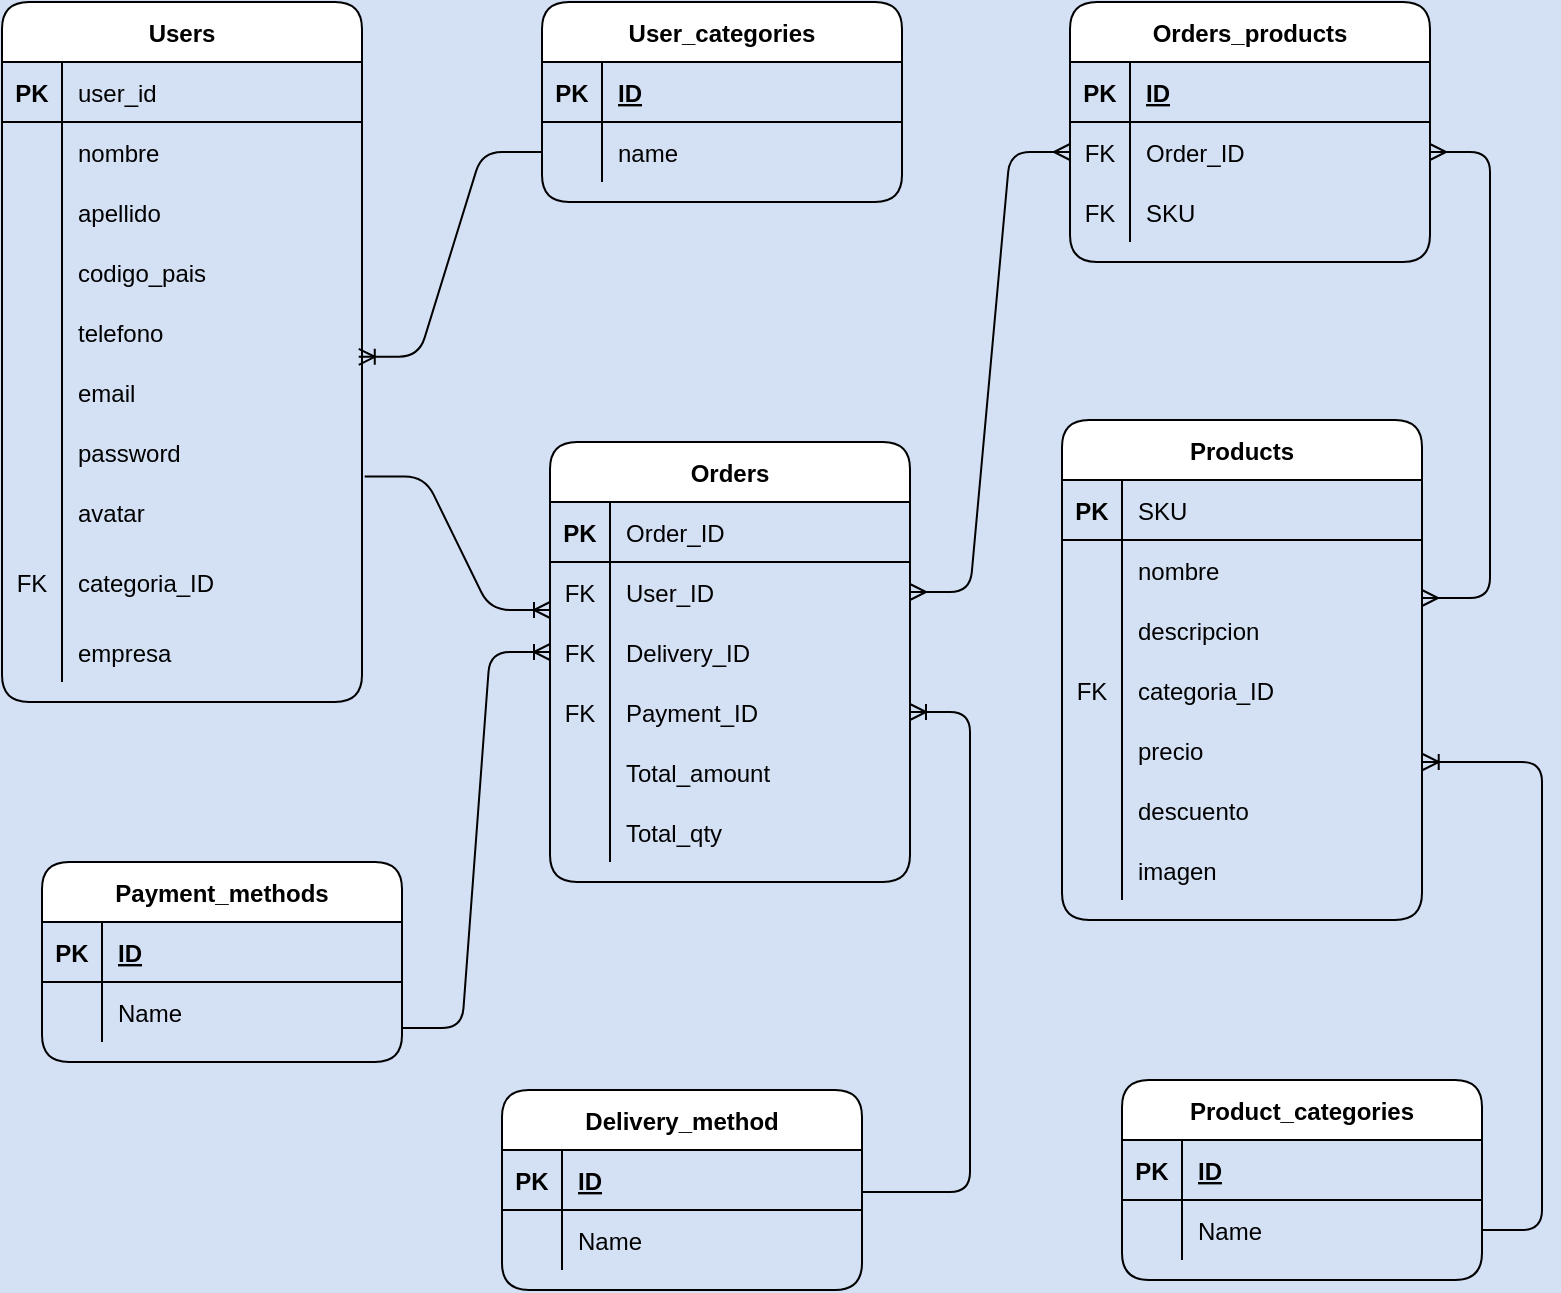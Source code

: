 <mxfile version="16.4.0" type="device"><diagram id="R2lEEEUBdFMjLlhIrx00" name="Page-1"><mxGraphModel dx="1038" dy="1818" grid="0" gridSize="10" guides="1" tooltips="1" connect="1" arrows="1" fold="1" page="1" pageScale="1" pageWidth="827" pageHeight="1169" background="#D4E1F5" math="0" shadow="0" extFonts="Permanent Marker^https://fonts.googleapis.com/css?family=Permanent+Marker"><root><mxCell id="0"/><mxCell id="1" parent="0"/><mxCell id="8IZea22BakEa49XCSGTo-1" value="Users" style="shape=table;startSize=30;container=1;collapsible=1;childLayout=tableLayout;fixedRows=1;rowLines=0;fontStyle=1;align=center;resizeLast=1;rounded=1;" parent="1" vertex="1"><mxGeometry x="50" y="-1120" width="180" height="350" as="geometry"/></mxCell><mxCell id="8IZea22BakEa49XCSGTo-2" value="" style="shape=partialRectangle;collapsible=0;dropTarget=0;pointerEvents=0;fillColor=none;top=0;left=0;bottom=1;right=0;points=[[0,0.5],[1,0.5]];portConstraint=eastwest;rounded=1;" parent="8IZea22BakEa49XCSGTo-1" vertex="1"><mxGeometry y="30" width="180" height="30" as="geometry"/></mxCell><mxCell id="8IZea22BakEa49XCSGTo-3" value="PK" style="shape=partialRectangle;connectable=0;fillColor=none;top=0;left=0;bottom=0;right=0;fontStyle=1;overflow=hidden;rounded=1;" parent="8IZea22BakEa49XCSGTo-2" vertex="1"><mxGeometry width="30" height="30" as="geometry"><mxRectangle width="30" height="30" as="alternateBounds"/></mxGeometry></mxCell><mxCell id="8IZea22BakEa49XCSGTo-4" value="user_id" style="shape=partialRectangle;connectable=0;fillColor=none;top=0;left=0;bottom=0;right=0;align=left;spacingLeft=6;fontStyle=0;overflow=hidden;rounded=1;" parent="8IZea22BakEa49XCSGTo-2" vertex="1"><mxGeometry x="30" width="150" height="30" as="geometry"><mxRectangle width="150" height="30" as="alternateBounds"/></mxGeometry></mxCell><mxCell id="8IZea22BakEa49XCSGTo-5" value="" style="shape=partialRectangle;collapsible=0;dropTarget=0;pointerEvents=0;fillColor=none;top=0;left=0;bottom=0;right=0;points=[[0,0.5],[1,0.5]];portConstraint=eastwest;rounded=1;" parent="8IZea22BakEa49XCSGTo-1" vertex="1"><mxGeometry y="60" width="180" height="30" as="geometry"/></mxCell><mxCell id="8IZea22BakEa49XCSGTo-6" value="" style="shape=partialRectangle;connectable=0;fillColor=none;top=0;left=0;bottom=0;right=0;editable=1;overflow=hidden;rounded=1;" parent="8IZea22BakEa49XCSGTo-5" vertex="1"><mxGeometry width="30" height="30" as="geometry"><mxRectangle width="30" height="30" as="alternateBounds"/></mxGeometry></mxCell><mxCell id="8IZea22BakEa49XCSGTo-7" value="nombre   " style="shape=partialRectangle;connectable=0;fillColor=none;top=0;left=0;bottom=0;right=0;align=left;spacingLeft=6;overflow=hidden;rounded=1;" parent="8IZea22BakEa49XCSGTo-5" vertex="1"><mxGeometry x="30" width="150" height="30" as="geometry"><mxRectangle width="150" height="30" as="alternateBounds"/></mxGeometry></mxCell><mxCell id="8IZea22BakEa49XCSGTo-8" value="" style="shape=partialRectangle;collapsible=0;dropTarget=0;pointerEvents=0;fillColor=none;top=0;left=0;bottom=0;right=0;points=[[0,0.5],[1,0.5]];portConstraint=eastwest;rounded=1;" parent="8IZea22BakEa49XCSGTo-1" vertex="1"><mxGeometry y="90" width="180" height="30" as="geometry"/></mxCell><mxCell id="8IZea22BakEa49XCSGTo-9" value="" style="shape=partialRectangle;connectable=0;fillColor=none;top=0;left=0;bottom=0;right=0;editable=1;overflow=hidden;rounded=1;" parent="8IZea22BakEa49XCSGTo-8" vertex="1"><mxGeometry width="30" height="30" as="geometry"><mxRectangle width="30" height="30" as="alternateBounds"/></mxGeometry></mxCell><mxCell id="8IZea22BakEa49XCSGTo-10" value="apellido" style="shape=partialRectangle;connectable=0;fillColor=none;top=0;left=0;bottom=0;right=0;align=left;spacingLeft=6;overflow=hidden;rounded=1;" parent="8IZea22BakEa49XCSGTo-8" vertex="1"><mxGeometry x="30" width="150" height="30" as="geometry"><mxRectangle width="150" height="30" as="alternateBounds"/></mxGeometry></mxCell><mxCell id="8IZea22BakEa49XCSGTo-11" value="" style="shape=partialRectangle;collapsible=0;dropTarget=0;pointerEvents=0;fillColor=none;top=0;left=0;bottom=0;right=0;points=[[0,0.5],[1,0.5]];portConstraint=eastwest;rounded=1;" parent="8IZea22BakEa49XCSGTo-1" vertex="1"><mxGeometry y="120" width="180" height="30" as="geometry"/></mxCell><mxCell id="8IZea22BakEa49XCSGTo-12" value="" style="shape=partialRectangle;connectable=0;fillColor=none;top=0;left=0;bottom=0;right=0;editable=1;overflow=hidden;rounded=1;" parent="8IZea22BakEa49XCSGTo-11" vertex="1"><mxGeometry width="30" height="30" as="geometry"><mxRectangle width="30" height="30" as="alternateBounds"/></mxGeometry></mxCell><mxCell id="8IZea22BakEa49XCSGTo-13" value="codigo_pais" style="shape=partialRectangle;connectable=0;fillColor=none;top=0;left=0;bottom=0;right=0;align=left;spacingLeft=6;overflow=hidden;rounded=1;" parent="8IZea22BakEa49XCSGTo-11" vertex="1"><mxGeometry x="30" width="150" height="30" as="geometry"><mxRectangle width="150" height="30" as="alternateBounds"/></mxGeometry></mxCell><mxCell id="8IZea22BakEa49XCSGTo-21" value="" style="shape=partialRectangle;collapsible=0;dropTarget=0;pointerEvents=0;fillColor=none;top=0;left=0;bottom=0;right=0;points=[[0,0.5],[1,0.5]];portConstraint=eastwest;rounded=1;" parent="8IZea22BakEa49XCSGTo-1" vertex="1"><mxGeometry y="150" width="180" height="30" as="geometry"/></mxCell><mxCell id="8IZea22BakEa49XCSGTo-22" value="" style="shape=partialRectangle;connectable=0;fillColor=none;top=0;left=0;bottom=0;right=0;editable=1;overflow=hidden;rounded=1;" parent="8IZea22BakEa49XCSGTo-21" vertex="1"><mxGeometry width="30" height="30" as="geometry"><mxRectangle width="30" height="30" as="alternateBounds"/></mxGeometry></mxCell><mxCell id="8IZea22BakEa49XCSGTo-23" value="telefono" style="shape=partialRectangle;connectable=0;fillColor=none;top=0;left=0;bottom=0;right=0;align=left;spacingLeft=6;overflow=hidden;rounded=1;" parent="8IZea22BakEa49XCSGTo-21" vertex="1"><mxGeometry x="30" width="150" height="30" as="geometry"><mxRectangle width="150" height="30" as="alternateBounds"/></mxGeometry></mxCell><mxCell id="8IZea22BakEa49XCSGTo-24" value="" style="shape=partialRectangle;collapsible=0;dropTarget=0;pointerEvents=0;fillColor=none;top=0;left=0;bottom=0;right=0;points=[[0,0.5],[1,0.5]];portConstraint=eastwest;rounded=1;" parent="8IZea22BakEa49XCSGTo-1" vertex="1"><mxGeometry y="180" width="180" height="30" as="geometry"/></mxCell><mxCell id="8IZea22BakEa49XCSGTo-25" value="" style="shape=partialRectangle;connectable=0;fillColor=none;top=0;left=0;bottom=0;right=0;editable=1;overflow=hidden;rounded=1;" parent="8IZea22BakEa49XCSGTo-24" vertex="1"><mxGeometry width="30" height="30" as="geometry"><mxRectangle width="30" height="30" as="alternateBounds"/></mxGeometry></mxCell><mxCell id="8IZea22BakEa49XCSGTo-26" value="email" style="shape=partialRectangle;connectable=0;fillColor=none;top=0;left=0;bottom=0;right=0;align=left;spacingLeft=6;overflow=hidden;rounded=1;" parent="8IZea22BakEa49XCSGTo-24" vertex="1"><mxGeometry x="30" width="150" height="30" as="geometry"><mxRectangle width="150" height="30" as="alternateBounds"/></mxGeometry></mxCell><mxCell id="8IZea22BakEa49XCSGTo-27" value="" style="shape=partialRectangle;collapsible=0;dropTarget=0;pointerEvents=0;fillColor=none;top=0;left=0;bottom=0;right=0;points=[[0,0.5],[1,0.5]];portConstraint=eastwest;rounded=1;" parent="8IZea22BakEa49XCSGTo-1" vertex="1"><mxGeometry y="210" width="180" height="30" as="geometry"/></mxCell><mxCell id="8IZea22BakEa49XCSGTo-28" value="" style="shape=partialRectangle;connectable=0;fillColor=none;top=0;left=0;bottom=0;right=0;editable=1;overflow=hidden;rounded=1;" parent="8IZea22BakEa49XCSGTo-27" vertex="1"><mxGeometry width="30" height="30" as="geometry"><mxRectangle width="30" height="30" as="alternateBounds"/></mxGeometry></mxCell><mxCell id="8IZea22BakEa49XCSGTo-29" value="password " style="shape=partialRectangle;connectable=0;fillColor=none;top=0;left=0;bottom=0;right=0;align=left;spacingLeft=6;overflow=hidden;rounded=1;" parent="8IZea22BakEa49XCSGTo-27" vertex="1"><mxGeometry x="30" width="150" height="30" as="geometry"><mxRectangle width="150" height="30" as="alternateBounds"/></mxGeometry></mxCell><mxCell id="8IZea22BakEa49XCSGTo-30" value="" style="shape=partialRectangle;collapsible=0;dropTarget=0;pointerEvents=0;fillColor=none;top=0;left=0;bottom=0;right=0;points=[[0,0.5],[1,0.5]];portConstraint=eastwest;rounded=1;" parent="8IZea22BakEa49XCSGTo-1" vertex="1"><mxGeometry y="240" width="180" height="30" as="geometry"/></mxCell><mxCell id="8IZea22BakEa49XCSGTo-31" value="" style="shape=partialRectangle;connectable=0;fillColor=none;top=0;left=0;bottom=0;right=0;editable=1;overflow=hidden;rounded=1;" parent="8IZea22BakEa49XCSGTo-30" vertex="1"><mxGeometry width="30" height="30" as="geometry"><mxRectangle width="30" height="30" as="alternateBounds"/></mxGeometry></mxCell><mxCell id="8IZea22BakEa49XCSGTo-32" value="avatar" style="shape=partialRectangle;connectable=0;fillColor=none;top=0;left=0;bottom=0;right=0;align=left;spacingLeft=6;overflow=hidden;rounded=1;" parent="8IZea22BakEa49XCSGTo-30" vertex="1"><mxGeometry x="30" width="150" height="30" as="geometry"><mxRectangle width="150" height="30" as="alternateBounds"/></mxGeometry></mxCell><mxCell id="8IZea22BakEa49XCSGTo-33" value="" style="shape=partialRectangle;collapsible=0;dropTarget=0;pointerEvents=0;fillColor=none;top=0;left=0;bottom=0;right=0;points=[[0,0.5],[1,0.5]];portConstraint=eastwest;rounded=1;" parent="8IZea22BakEa49XCSGTo-1" vertex="1"><mxGeometry y="270" width="180" height="40" as="geometry"/></mxCell><mxCell id="8IZea22BakEa49XCSGTo-34" value="FK" style="shape=partialRectangle;connectable=0;fillColor=none;top=0;left=0;bottom=0;right=0;editable=1;overflow=hidden;fontStyle=0;rounded=1;" parent="8IZea22BakEa49XCSGTo-33" vertex="1"><mxGeometry width="30" height="40" as="geometry"><mxRectangle width="30" height="40" as="alternateBounds"/></mxGeometry></mxCell><mxCell id="8IZea22BakEa49XCSGTo-35" value="categoria_ID" style="shape=partialRectangle;connectable=0;fillColor=none;top=0;left=0;bottom=0;right=0;align=left;spacingLeft=6;overflow=hidden;rounded=1;" parent="8IZea22BakEa49XCSGTo-33" vertex="1"><mxGeometry x="30" width="150" height="40" as="geometry"><mxRectangle width="150" height="40" as="alternateBounds"/></mxGeometry></mxCell><mxCell id="8IZea22BakEa49XCSGTo-48" value="" style="shape=partialRectangle;collapsible=0;dropTarget=0;pointerEvents=0;fillColor=none;top=0;left=0;bottom=0;right=0;points=[[0,0.5],[1,0.5]];portConstraint=eastwest;rounded=1;" parent="8IZea22BakEa49XCSGTo-1" vertex="1"><mxGeometry y="310" width="180" height="30" as="geometry"/></mxCell><mxCell id="8IZea22BakEa49XCSGTo-49" value="" style="shape=partialRectangle;connectable=0;fillColor=none;top=0;left=0;bottom=0;right=0;editable=1;overflow=hidden;rounded=1;" parent="8IZea22BakEa49XCSGTo-48" vertex="1"><mxGeometry width="30" height="30" as="geometry"><mxRectangle width="30" height="30" as="alternateBounds"/></mxGeometry></mxCell><mxCell id="8IZea22BakEa49XCSGTo-50" value="empresa" style="shape=partialRectangle;connectable=0;fillColor=none;top=0;left=0;bottom=0;right=0;align=left;spacingLeft=6;overflow=hidden;rounded=1;" parent="8IZea22BakEa49XCSGTo-48" vertex="1"><mxGeometry x="30" width="150" height="30" as="geometry"><mxRectangle width="150" height="30" as="alternateBounds"/></mxGeometry></mxCell><mxCell id="8IZea22BakEa49XCSGTo-51" value="User_categories" style="shape=table;startSize=30;container=1;collapsible=1;childLayout=tableLayout;fixedRows=1;rowLines=0;fontStyle=1;align=center;resizeLast=1;rounded=1;" parent="1" vertex="1"><mxGeometry x="320" y="-1120" width="180" height="100" as="geometry"/></mxCell><mxCell id="8IZea22BakEa49XCSGTo-52" value="" style="shape=partialRectangle;collapsible=0;dropTarget=0;pointerEvents=0;fillColor=none;top=0;left=0;bottom=1;right=0;points=[[0,0.5],[1,0.5]];portConstraint=eastwest;rounded=1;" parent="8IZea22BakEa49XCSGTo-51" vertex="1"><mxGeometry y="30" width="180" height="30" as="geometry"/></mxCell><mxCell id="8IZea22BakEa49XCSGTo-53" value="PK" style="shape=partialRectangle;connectable=0;fillColor=none;top=0;left=0;bottom=0;right=0;fontStyle=1;overflow=hidden;rounded=1;" parent="8IZea22BakEa49XCSGTo-52" vertex="1"><mxGeometry width="30" height="30" as="geometry"><mxRectangle width="30" height="30" as="alternateBounds"/></mxGeometry></mxCell><mxCell id="8IZea22BakEa49XCSGTo-54" value="ID" style="shape=partialRectangle;connectable=0;fillColor=none;top=0;left=0;bottom=0;right=0;align=left;spacingLeft=6;fontStyle=5;overflow=hidden;rounded=1;" parent="8IZea22BakEa49XCSGTo-52" vertex="1"><mxGeometry x="30" width="150" height="30" as="geometry"><mxRectangle width="150" height="30" as="alternateBounds"/></mxGeometry></mxCell><mxCell id="8IZea22BakEa49XCSGTo-55" value="" style="shape=partialRectangle;collapsible=0;dropTarget=0;pointerEvents=0;fillColor=none;top=0;left=0;bottom=0;right=0;points=[[0,0.5],[1,0.5]];portConstraint=eastwest;rounded=1;" parent="8IZea22BakEa49XCSGTo-51" vertex="1"><mxGeometry y="60" width="180" height="30" as="geometry"/></mxCell><mxCell id="8IZea22BakEa49XCSGTo-56" value="" style="shape=partialRectangle;connectable=0;fillColor=none;top=0;left=0;bottom=0;right=0;editable=1;overflow=hidden;rounded=1;" parent="8IZea22BakEa49XCSGTo-55" vertex="1"><mxGeometry width="30" height="30" as="geometry"><mxRectangle width="30" height="30" as="alternateBounds"/></mxGeometry></mxCell><mxCell id="8IZea22BakEa49XCSGTo-57" value="name" style="shape=partialRectangle;connectable=0;fillColor=none;top=0;left=0;bottom=0;right=0;align=left;spacingLeft=6;overflow=hidden;rounded=1;" parent="8IZea22BakEa49XCSGTo-55" vertex="1"><mxGeometry x="30" width="150" height="30" as="geometry"><mxRectangle width="150" height="30" as="alternateBounds"/></mxGeometry></mxCell><mxCell id="8IZea22BakEa49XCSGTo-64" value="" style="edgeStyle=entityRelationEdgeStyle;fontSize=12;html=1;endArrow=ERoneToMany;exitX=0;exitY=0.5;exitDx=0;exitDy=0;entryX=0.991;entryY=-0.087;entryDx=0;entryDy=0;entryPerimeter=0;rounded=1;" parent="1" source="8IZea22BakEa49XCSGTo-55" target="8IZea22BakEa49XCSGTo-24" edge="1"><mxGeometry width="100" height="100" relative="1" as="geometry"><mxPoint x="313.16" y="-1017.79" as="sourcePoint"/><mxPoint x="470" y="-920" as="targetPoint"/></mxGeometry></mxCell><mxCell id="8IZea22BakEa49XCSGTo-65" value="Products" style="shape=table;startSize=30;container=1;collapsible=1;childLayout=tableLayout;fixedRows=1;rowLines=0;fontStyle=1;align=center;resizeLast=1;rounded=1;" parent="1" vertex="1"><mxGeometry x="580" y="-911" width="180" height="250" as="geometry"/></mxCell><mxCell id="8IZea22BakEa49XCSGTo-66" value="" style="shape=partialRectangle;collapsible=0;dropTarget=0;pointerEvents=0;fillColor=none;top=0;left=0;bottom=1;right=0;points=[[0,0.5],[1,0.5]];portConstraint=eastwest;rounded=1;" parent="8IZea22BakEa49XCSGTo-65" vertex="1"><mxGeometry y="30" width="180" height="30" as="geometry"/></mxCell><mxCell id="8IZea22BakEa49XCSGTo-67" value="PK" style="shape=partialRectangle;connectable=0;fillColor=none;top=0;left=0;bottom=0;right=0;fontStyle=1;overflow=hidden;rounded=1;" parent="8IZea22BakEa49XCSGTo-66" vertex="1"><mxGeometry width="30" height="30" as="geometry"><mxRectangle width="30" height="30" as="alternateBounds"/></mxGeometry></mxCell><mxCell id="8IZea22BakEa49XCSGTo-68" value="SKU" style="shape=partialRectangle;connectable=0;fillColor=none;top=0;left=0;bottom=0;right=0;align=left;spacingLeft=6;fontStyle=0;overflow=hidden;rounded=1;" parent="8IZea22BakEa49XCSGTo-66" vertex="1"><mxGeometry x="30" width="150" height="30" as="geometry"><mxRectangle width="150" height="30" as="alternateBounds"/></mxGeometry></mxCell><mxCell id="8IZea22BakEa49XCSGTo-69" value="" style="shape=partialRectangle;collapsible=0;dropTarget=0;pointerEvents=0;fillColor=none;top=0;left=0;bottom=0;right=0;points=[[0,0.5],[1,0.5]];portConstraint=eastwest;rounded=1;" parent="8IZea22BakEa49XCSGTo-65" vertex="1"><mxGeometry y="60" width="180" height="30" as="geometry"/></mxCell><mxCell id="8IZea22BakEa49XCSGTo-70" value="" style="shape=partialRectangle;connectable=0;fillColor=none;top=0;left=0;bottom=0;right=0;editable=1;overflow=hidden;rounded=1;" parent="8IZea22BakEa49XCSGTo-69" vertex="1"><mxGeometry width="30" height="30" as="geometry"><mxRectangle width="30" height="30" as="alternateBounds"/></mxGeometry></mxCell><mxCell id="8IZea22BakEa49XCSGTo-71" value="nombre" style="shape=partialRectangle;connectable=0;fillColor=none;top=0;left=0;bottom=0;right=0;align=left;spacingLeft=6;overflow=hidden;rounded=1;" parent="8IZea22BakEa49XCSGTo-69" vertex="1"><mxGeometry x="30" width="150" height="30" as="geometry"><mxRectangle width="150" height="30" as="alternateBounds"/></mxGeometry></mxCell><mxCell id="8IZea22BakEa49XCSGTo-72" value="" style="shape=partialRectangle;collapsible=0;dropTarget=0;pointerEvents=0;fillColor=none;top=0;left=0;bottom=0;right=0;points=[[0,0.5],[1,0.5]];portConstraint=eastwest;rounded=1;" parent="8IZea22BakEa49XCSGTo-65" vertex="1"><mxGeometry y="90" width="180" height="30" as="geometry"/></mxCell><mxCell id="8IZea22BakEa49XCSGTo-73" value="" style="shape=partialRectangle;connectable=0;fillColor=none;top=0;left=0;bottom=0;right=0;editable=1;overflow=hidden;rounded=1;" parent="8IZea22BakEa49XCSGTo-72" vertex="1"><mxGeometry width="30" height="30" as="geometry"><mxRectangle width="30" height="30" as="alternateBounds"/></mxGeometry></mxCell><mxCell id="8IZea22BakEa49XCSGTo-74" value="descripcion" style="shape=partialRectangle;connectable=0;fillColor=none;top=0;left=0;bottom=0;right=0;align=left;spacingLeft=6;overflow=hidden;rounded=1;" parent="8IZea22BakEa49XCSGTo-72" vertex="1"><mxGeometry x="30" width="150" height="30" as="geometry"><mxRectangle width="150" height="30" as="alternateBounds"/></mxGeometry></mxCell><mxCell id="8IZea22BakEa49XCSGTo-75" value="" style="shape=partialRectangle;collapsible=0;dropTarget=0;pointerEvents=0;fillColor=none;top=0;left=0;bottom=0;right=0;points=[[0,0.5],[1,0.5]];portConstraint=eastwest;rounded=1;" parent="8IZea22BakEa49XCSGTo-65" vertex="1"><mxGeometry y="120" width="180" height="30" as="geometry"/></mxCell><mxCell id="8IZea22BakEa49XCSGTo-76" value="FK" style="shape=partialRectangle;connectable=0;fillColor=none;top=0;left=0;bottom=0;right=0;editable=1;overflow=hidden;rounded=1;" parent="8IZea22BakEa49XCSGTo-75" vertex="1"><mxGeometry width="30" height="30" as="geometry"><mxRectangle width="30" height="30" as="alternateBounds"/></mxGeometry></mxCell><mxCell id="8IZea22BakEa49XCSGTo-77" value="categoria_ID" style="shape=partialRectangle;connectable=0;fillColor=none;top=0;left=0;bottom=0;right=0;align=left;spacingLeft=6;overflow=hidden;rounded=1;" parent="8IZea22BakEa49XCSGTo-75" vertex="1"><mxGeometry x="30" width="150" height="30" as="geometry"><mxRectangle width="150" height="30" as="alternateBounds"/></mxGeometry></mxCell><mxCell id="8IZea22BakEa49XCSGTo-78" value="" style="shape=partialRectangle;collapsible=0;dropTarget=0;pointerEvents=0;fillColor=none;top=0;left=0;bottom=0;right=0;points=[[0,0.5],[1,0.5]];portConstraint=eastwest;rounded=1;" parent="8IZea22BakEa49XCSGTo-65" vertex="1"><mxGeometry y="150" width="180" height="30" as="geometry"/></mxCell><mxCell id="8IZea22BakEa49XCSGTo-79" value="" style="shape=partialRectangle;connectable=0;fillColor=none;top=0;left=0;bottom=0;right=0;editable=1;overflow=hidden;rounded=1;" parent="8IZea22BakEa49XCSGTo-78" vertex="1"><mxGeometry width="30" height="30" as="geometry"><mxRectangle width="30" height="30" as="alternateBounds"/></mxGeometry></mxCell><mxCell id="8IZea22BakEa49XCSGTo-80" value="precio" style="shape=partialRectangle;connectable=0;fillColor=none;top=0;left=0;bottom=0;right=0;align=left;spacingLeft=6;overflow=hidden;rounded=1;" parent="8IZea22BakEa49XCSGTo-78" vertex="1"><mxGeometry x="30" width="150" height="30" as="geometry"><mxRectangle width="150" height="30" as="alternateBounds"/></mxGeometry></mxCell><mxCell id="8IZea22BakEa49XCSGTo-81" value="" style="shape=partialRectangle;collapsible=0;dropTarget=0;pointerEvents=0;fillColor=none;top=0;left=0;bottom=0;right=0;points=[[0,0.5],[1,0.5]];portConstraint=eastwest;rounded=1;" parent="8IZea22BakEa49XCSGTo-65" vertex="1"><mxGeometry y="180" width="180" height="30" as="geometry"/></mxCell><mxCell id="8IZea22BakEa49XCSGTo-82" value="" style="shape=partialRectangle;connectable=0;fillColor=none;top=0;left=0;bottom=0;right=0;editable=1;overflow=hidden;rounded=1;" parent="8IZea22BakEa49XCSGTo-81" vertex="1"><mxGeometry width="30" height="30" as="geometry"><mxRectangle width="30" height="30" as="alternateBounds"/></mxGeometry></mxCell><mxCell id="8IZea22BakEa49XCSGTo-83" value="descuento" style="shape=partialRectangle;connectable=0;fillColor=none;top=0;left=0;bottom=0;right=0;align=left;spacingLeft=6;overflow=hidden;rounded=1;" parent="8IZea22BakEa49XCSGTo-81" vertex="1"><mxGeometry x="30" width="150" height="30" as="geometry"><mxRectangle width="150" height="30" as="alternateBounds"/></mxGeometry></mxCell><mxCell id="8IZea22BakEa49XCSGTo-84" value="" style="shape=partialRectangle;collapsible=0;dropTarget=0;pointerEvents=0;fillColor=none;top=0;left=0;bottom=0;right=0;points=[[0,0.5],[1,0.5]];portConstraint=eastwest;rounded=1;" parent="8IZea22BakEa49XCSGTo-65" vertex="1"><mxGeometry y="210" width="180" height="30" as="geometry"/></mxCell><mxCell id="8IZea22BakEa49XCSGTo-85" value="" style="shape=partialRectangle;connectable=0;fillColor=none;top=0;left=0;bottom=0;right=0;editable=1;overflow=hidden;rounded=1;" parent="8IZea22BakEa49XCSGTo-84" vertex="1"><mxGeometry width="30" height="30" as="geometry"><mxRectangle width="30" height="30" as="alternateBounds"/></mxGeometry></mxCell><mxCell id="8IZea22BakEa49XCSGTo-86" value="imagen" style="shape=partialRectangle;connectable=0;fillColor=none;top=0;left=0;bottom=0;right=0;align=left;spacingLeft=6;overflow=hidden;rounded=1;" parent="8IZea22BakEa49XCSGTo-84" vertex="1"><mxGeometry x="30" width="150" height="30" as="geometry"><mxRectangle width="150" height="30" as="alternateBounds"/></mxGeometry></mxCell><mxCell id="8IZea22BakEa49XCSGTo-119" value="Orders" style="shape=table;startSize=30;container=1;collapsible=1;childLayout=tableLayout;fixedRows=1;rowLines=0;fontStyle=1;align=center;resizeLast=1;rounded=1;" parent="1" vertex="1"><mxGeometry x="324" y="-900" width="180" height="220" as="geometry"/></mxCell><mxCell id="8IZea22BakEa49XCSGTo-120" value="" style="shape=partialRectangle;collapsible=0;dropTarget=0;pointerEvents=0;fillColor=none;top=0;left=0;bottom=1;right=0;points=[[0,0.5],[1,0.5]];portConstraint=eastwest;rounded=1;" parent="8IZea22BakEa49XCSGTo-119" vertex="1"><mxGeometry y="30" width="180" height="30" as="geometry"/></mxCell><mxCell id="8IZea22BakEa49XCSGTo-121" value="PK" style="shape=partialRectangle;connectable=0;fillColor=none;top=0;left=0;bottom=0;right=0;fontStyle=1;overflow=hidden;rounded=1;" parent="8IZea22BakEa49XCSGTo-120" vertex="1"><mxGeometry width="30" height="30" as="geometry"><mxRectangle width="30" height="30" as="alternateBounds"/></mxGeometry></mxCell><mxCell id="8IZea22BakEa49XCSGTo-122" value="Order_ID" style="shape=partialRectangle;connectable=0;fillColor=none;top=0;left=0;bottom=0;right=0;align=left;spacingLeft=6;fontStyle=0;overflow=hidden;rounded=1;" parent="8IZea22BakEa49XCSGTo-120" vertex="1"><mxGeometry x="30" width="150" height="30" as="geometry"><mxRectangle width="150" height="30" as="alternateBounds"/></mxGeometry></mxCell><mxCell id="8IZea22BakEa49XCSGTo-123" value="" style="shape=partialRectangle;collapsible=0;dropTarget=0;pointerEvents=0;fillColor=none;top=0;left=0;bottom=0;right=0;points=[[0,0.5],[1,0.5]];portConstraint=eastwest;rounded=1;" parent="8IZea22BakEa49XCSGTo-119" vertex="1"><mxGeometry y="60" width="180" height="30" as="geometry"/></mxCell><mxCell id="8IZea22BakEa49XCSGTo-124" value="FK" style="shape=partialRectangle;connectable=0;fillColor=none;top=0;left=0;bottom=0;right=0;editable=1;overflow=hidden;rounded=1;" parent="8IZea22BakEa49XCSGTo-123" vertex="1"><mxGeometry width="30" height="30" as="geometry"><mxRectangle width="30" height="30" as="alternateBounds"/></mxGeometry></mxCell><mxCell id="8IZea22BakEa49XCSGTo-125" value="User_ID" style="shape=partialRectangle;connectable=0;fillColor=none;top=0;left=0;bottom=0;right=0;align=left;spacingLeft=6;overflow=hidden;rounded=1;" parent="8IZea22BakEa49XCSGTo-123" vertex="1"><mxGeometry x="30" width="150" height="30" as="geometry"><mxRectangle width="150" height="30" as="alternateBounds"/></mxGeometry></mxCell><mxCell id="8IZea22BakEa49XCSGTo-129" value="" style="shape=partialRectangle;collapsible=0;dropTarget=0;pointerEvents=0;fillColor=none;top=0;left=0;bottom=0;right=0;points=[[0,0.5],[1,0.5]];portConstraint=eastwest;rounded=1;" parent="8IZea22BakEa49XCSGTo-119" vertex="1"><mxGeometry y="90" width="180" height="30" as="geometry"/></mxCell><mxCell id="8IZea22BakEa49XCSGTo-130" value="FK" style="shape=partialRectangle;connectable=0;fillColor=none;top=0;left=0;bottom=0;right=0;editable=1;overflow=hidden;rounded=1;" parent="8IZea22BakEa49XCSGTo-129" vertex="1"><mxGeometry width="30" height="30" as="geometry"><mxRectangle width="30" height="30" as="alternateBounds"/></mxGeometry></mxCell><mxCell id="8IZea22BakEa49XCSGTo-131" value="Delivery_ID" style="shape=partialRectangle;connectable=0;fillColor=none;top=0;left=0;bottom=0;right=0;align=left;spacingLeft=6;overflow=hidden;rounded=1;" parent="8IZea22BakEa49XCSGTo-129" vertex="1"><mxGeometry x="30" width="150" height="30" as="geometry"><mxRectangle width="150" height="30" as="alternateBounds"/></mxGeometry></mxCell><mxCell id="8IZea22BakEa49XCSGTo-132" value="" style="shape=partialRectangle;collapsible=0;dropTarget=0;pointerEvents=0;fillColor=none;top=0;left=0;bottom=0;right=0;points=[[0,0.5],[1,0.5]];portConstraint=eastwest;rounded=1;" parent="8IZea22BakEa49XCSGTo-119" vertex="1"><mxGeometry y="120" width="180" height="30" as="geometry"/></mxCell><mxCell id="8IZea22BakEa49XCSGTo-133" value="FK" style="shape=partialRectangle;connectable=0;fillColor=none;top=0;left=0;bottom=0;right=0;editable=1;overflow=hidden;rounded=1;" parent="8IZea22BakEa49XCSGTo-132" vertex="1"><mxGeometry width="30" height="30" as="geometry"><mxRectangle width="30" height="30" as="alternateBounds"/></mxGeometry></mxCell><mxCell id="8IZea22BakEa49XCSGTo-134" value="Payment_ID" style="shape=partialRectangle;connectable=0;fillColor=none;top=0;left=0;bottom=0;right=0;align=left;spacingLeft=6;overflow=hidden;rounded=1;" parent="8IZea22BakEa49XCSGTo-132" vertex="1"><mxGeometry x="30" width="150" height="30" as="geometry"><mxRectangle width="150" height="30" as="alternateBounds"/></mxGeometry></mxCell><mxCell id="8IZea22BakEa49XCSGTo-161" value="" style="shape=partialRectangle;collapsible=0;dropTarget=0;pointerEvents=0;fillColor=none;top=0;left=0;bottom=0;right=0;points=[[0,0.5],[1,0.5]];portConstraint=eastwest;rounded=1;" parent="8IZea22BakEa49XCSGTo-119" vertex="1"><mxGeometry y="150" width="180" height="30" as="geometry"/></mxCell><mxCell id="8IZea22BakEa49XCSGTo-162" value="" style="shape=partialRectangle;connectable=0;fillColor=none;top=0;left=0;bottom=0;right=0;editable=1;overflow=hidden;rounded=1;" parent="8IZea22BakEa49XCSGTo-161" vertex="1"><mxGeometry width="30" height="30" as="geometry"><mxRectangle width="30" height="30" as="alternateBounds"/></mxGeometry></mxCell><mxCell id="8IZea22BakEa49XCSGTo-163" value="Total_amount" style="shape=partialRectangle;connectable=0;fillColor=none;top=0;left=0;bottom=0;right=0;align=left;spacingLeft=6;overflow=hidden;rounded=1;" parent="8IZea22BakEa49XCSGTo-161" vertex="1"><mxGeometry x="30" width="150" height="30" as="geometry"><mxRectangle width="150" height="30" as="alternateBounds"/></mxGeometry></mxCell><mxCell id="8IZea22BakEa49XCSGTo-164" value="" style="shape=partialRectangle;collapsible=0;dropTarget=0;pointerEvents=0;fillColor=none;top=0;left=0;bottom=0;right=0;points=[[0,0.5],[1,0.5]];portConstraint=eastwest;rounded=1;" parent="8IZea22BakEa49XCSGTo-119" vertex="1"><mxGeometry y="180" width="180" height="30" as="geometry"/></mxCell><mxCell id="8IZea22BakEa49XCSGTo-165" value="" style="shape=partialRectangle;connectable=0;fillColor=none;top=0;left=0;bottom=0;right=0;editable=1;overflow=hidden;rounded=1;" parent="8IZea22BakEa49XCSGTo-164" vertex="1"><mxGeometry width="30" height="30" as="geometry"><mxRectangle width="30" height="30" as="alternateBounds"/></mxGeometry></mxCell><mxCell id="8IZea22BakEa49XCSGTo-166" value="Total_qty" style="shape=partialRectangle;connectable=0;fillColor=none;top=0;left=0;bottom=0;right=0;align=left;spacingLeft=6;overflow=hidden;rounded=1;" parent="8IZea22BakEa49XCSGTo-164" vertex="1"><mxGeometry x="30" width="150" height="30" as="geometry"><mxRectangle width="150" height="30" as="alternateBounds"/></mxGeometry></mxCell><mxCell id="8IZea22BakEa49XCSGTo-143" value="" style="edgeStyle=entityRelationEdgeStyle;fontSize=12;html=1;endArrow=ERmany;startArrow=ERmany;exitX=1;exitY=0.5;exitDx=0;exitDy=0;rounded=1;entryX=0;entryY=0.5;entryDx=0;entryDy=0;" parent="1" source="8IZea22BakEa49XCSGTo-123" target="dZB_SV83KsF9WZue9be--5" edge="1"><mxGeometry width="100" height="100" relative="1" as="geometry"><mxPoint x="520" y="-795" as="sourcePoint"/><mxPoint x="580" y="-931" as="targetPoint"/></mxGeometry></mxCell><mxCell id="8IZea22BakEa49XCSGTo-144" value="Delivery_method" style="shape=table;startSize=30;container=1;collapsible=1;childLayout=tableLayout;fixedRows=1;rowLines=0;fontStyle=1;align=center;resizeLast=1;rounded=1;" parent="1" vertex="1"><mxGeometry x="300" y="-576" width="180" height="100" as="geometry"/></mxCell><mxCell id="8IZea22BakEa49XCSGTo-145" value="" style="shape=partialRectangle;collapsible=0;dropTarget=0;pointerEvents=0;fillColor=none;top=0;left=0;bottom=1;right=0;points=[[0,0.5],[1,0.5]];portConstraint=eastwest;rounded=1;" parent="8IZea22BakEa49XCSGTo-144" vertex="1"><mxGeometry y="30" width="180" height="30" as="geometry"/></mxCell><mxCell id="8IZea22BakEa49XCSGTo-146" value="PK" style="shape=partialRectangle;connectable=0;fillColor=none;top=0;left=0;bottom=0;right=0;fontStyle=1;overflow=hidden;rounded=1;" parent="8IZea22BakEa49XCSGTo-145" vertex="1"><mxGeometry width="30" height="30" as="geometry"><mxRectangle width="30" height="30" as="alternateBounds"/></mxGeometry></mxCell><mxCell id="8IZea22BakEa49XCSGTo-147" value="ID" style="shape=partialRectangle;connectable=0;fillColor=none;top=0;left=0;bottom=0;right=0;align=left;spacingLeft=6;fontStyle=5;overflow=hidden;rounded=1;" parent="8IZea22BakEa49XCSGTo-145" vertex="1"><mxGeometry x="30" width="150" height="30" as="geometry"><mxRectangle width="150" height="30" as="alternateBounds"/></mxGeometry></mxCell><mxCell id="8IZea22BakEa49XCSGTo-148" value="" style="shape=partialRectangle;collapsible=0;dropTarget=0;pointerEvents=0;fillColor=none;top=0;left=0;bottom=0;right=0;points=[[0,0.5],[1,0.5]];portConstraint=eastwest;rounded=1;" parent="8IZea22BakEa49XCSGTo-144" vertex="1"><mxGeometry y="60" width="180" height="30" as="geometry"/></mxCell><mxCell id="8IZea22BakEa49XCSGTo-149" value="" style="shape=partialRectangle;connectable=0;fillColor=none;top=0;left=0;bottom=0;right=0;editable=1;overflow=hidden;rounded=1;" parent="8IZea22BakEa49XCSGTo-148" vertex="1"><mxGeometry width="30" height="30" as="geometry"><mxRectangle width="30" height="30" as="alternateBounds"/></mxGeometry></mxCell><mxCell id="8IZea22BakEa49XCSGTo-150" value="Name" style="shape=partialRectangle;connectable=0;fillColor=none;top=0;left=0;bottom=0;right=0;align=left;spacingLeft=6;overflow=hidden;rounded=1;" parent="8IZea22BakEa49XCSGTo-148" vertex="1"><mxGeometry x="30" width="150" height="30" as="geometry"><mxRectangle width="150" height="30" as="alternateBounds"/></mxGeometry></mxCell><mxCell id="8IZea22BakEa49XCSGTo-151" value="Payment_methods" style="shape=table;startSize=30;container=1;collapsible=1;childLayout=tableLayout;fixedRows=1;rowLines=0;fontStyle=1;align=center;resizeLast=1;rounded=1;" parent="1" vertex="1"><mxGeometry x="70" y="-690" width="180" height="100" as="geometry"/></mxCell><mxCell id="8IZea22BakEa49XCSGTo-152" value="" style="shape=partialRectangle;collapsible=0;dropTarget=0;pointerEvents=0;fillColor=none;top=0;left=0;bottom=1;right=0;points=[[0,0.5],[1,0.5]];portConstraint=eastwest;rounded=1;" parent="8IZea22BakEa49XCSGTo-151" vertex="1"><mxGeometry y="30" width="180" height="30" as="geometry"/></mxCell><mxCell id="8IZea22BakEa49XCSGTo-153" value="PK" style="shape=partialRectangle;connectable=0;fillColor=none;top=0;left=0;bottom=0;right=0;fontStyle=1;overflow=hidden;rounded=1;" parent="8IZea22BakEa49XCSGTo-152" vertex="1"><mxGeometry width="30" height="30" as="geometry"><mxRectangle width="30" height="30" as="alternateBounds"/></mxGeometry></mxCell><mxCell id="8IZea22BakEa49XCSGTo-154" value="ID" style="shape=partialRectangle;connectable=0;fillColor=none;top=0;left=0;bottom=0;right=0;align=left;spacingLeft=6;fontStyle=5;overflow=hidden;rounded=1;" parent="8IZea22BakEa49XCSGTo-152" vertex="1"><mxGeometry x="30" width="150" height="30" as="geometry"><mxRectangle width="150" height="30" as="alternateBounds"/></mxGeometry></mxCell><mxCell id="8IZea22BakEa49XCSGTo-155" value="" style="shape=partialRectangle;collapsible=0;dropTarget=0;pointerEvents=0;fillColor=none;top=0;left=0;bottom=0;right=0;points=[[0,0.5],[1,0.5]];portConstraint=eastwest;rounded=1;" parent="8IZea22BakEa49XCSGTo-151" vertex="1"><mxGeometry y="60" width="180" height="30" as="geometry"/></mxCell><mxCell id="8IZea22BakEa49XCSGTo-156" value="" style="shape=partialRectangle;connectable=0;fillColor=none;top=0;left=0;bottom=0;right=0;editable=1;overflow=hidden;rounded=1;" parent="8IZea22BakEa49XCSGTo-155" vertex="1"><mxGeometry width="30" height="30" as="geometry"><mxRectangle width="30" height="30" as="alternateBounds"/></mxGeometry></mxCell><mxCell id="8IZea22BakEa49XCSGTo-157" value="Name" style="shape=partialRectangle;connectable=0;fillColor=none;top=0;left=0;bottom=0;right=0;align=left;spacingLeft=6;overflow=hidden;rounded=1;" parent="8IZea22BakEa49XCSGTo-155" vertex="1"><mxGeometry x="30" width="150" height="30" as="geometry"><mxRectangle width="150" height="30" as="alternateBounds"/></mxGeometry></mxCell><mxCell id="8IZea22BakEa49XCSGTo-158" value="" style="edgeStyle=entityRelationEdgeStyle;fontSize=12;html=1;endArrow=ERoneToMany;entryX=0;entryY=0.5;entryDx=0;entryDy=0;rounded=1;" parent="1" target="8IZea22BakEa49XCSGTo-129" edge="1"><mxGeometry width="100" height="100" relative="1" as="geometry"><mxPoint x="250" y="-607" as="sourcePoint"/><mxPoint x="80" y="-710" as="targetPoint"/></mxGeometry></mxCell><mxCell id="8IZea22BakEa49XCSGTo-159" value="" style="edgeStyle=entityRelationEdgeStyle;fontSize=12;html=1;endArrow=ERoneToMany;rounded=1;" parent="1" target="8IZea22BakEa49XCSGTo-132" edge="1"><mxGeometry width="100" height="100" relative="1" as="geometry"><mxPoint x="480" y="-525" as="sourcePoint"/><mxPoint x="660" y="-680" as="targetPoint"/></mxGeometry></mxCell><mxCell id="Vzktx3-cUuDjdf2YXR7--1" value="Product_categories" style="shape=table;startSize=30;container=1;collapsible=1;childLayout=tableLayout;fixedRows=1;rowLines=0;fontStyle=1;align=center;resizeLast=1;rounded=1;" parent="1" vertex="1"><mxGeometry x="610" y="-581" width="180" height="100" as="geometry"/></mxCell><mxCell id="Vzktx3-cUuDjdf2YXR7--2" value="" style="shape=partialRectangle;collapsible=0;dropTarget=0;pointerEvents=0;fillColor=none;top=0;left=0;bottom=1;right=0;points=[[0,0.5],[1,0.5]];portConstraint=eastwest;rounded=1;" parent="Vzktx3-cUuDjdf2YXR7--1" vertex="1"><mxGeometry y="30" width="180" height="30" as="geometry"/></mxCell><mxCell id="Vzktx3-cUuDjdf2YXR7--3" value="PK" style="shape=partialRectangle;connectable=0;fillColor=none;top=0;left=0;bottom=0;right=0;fontStyle=1;overflow=hidden;rounded=1;" parent="Vzktx3-cUuDjdf2YXR7--2" vertex="1"><mxGeometry width="30" height="30" as="geometry"><mxRectangle width="30" height="30" as="alternateBounds"/></mxGeometry></mxCell><mxCell id="Vzktx3-cUuDjdf2YXR7--4" value="ID" style="shape=partialRectangle;connectable=0;fillColor=none;top=0;left=0;bottom=0;right=0;align=left;spacingLeft=6;fontStyle=5;overflow=hidden;rounded=1;" parent="Vzktx3-cUuDjdf2YXR7--2" vertex="1"><mxGeometry x="30" width="150" height="30" as="geometry"><mxRectangle width="150" height="30" as="alternateBounds"/></mxGeometry></mxCell><mxCell id="Vzktx3-cUuDjdf2YXR7--5" value="" style="shape=partialRectangle;collapsible=0;dropTarget=0;pointerEvents=0;fillColor=none;top=0;left=0;bottom=0;right=0;points=[[0,0.5],[1,0.5]];portConstraint=eastwest;rounded=1;" parent="Vzktx3-cUuDjdf2YXR7--1" vertex="1"><mxGeometry y="60" width="180" height="30" as="geometry"/></mxCell><mxCell id="Vzktx3-cUuDjdf2YXR7--6" value="" style="shape=partialRectangle;connectable=0;fillColor=none;top=0;left=0;bottom=0;right=0;editable=1;overflow=hidden;rounded=1;" parent="Vzktx3-cUuDjdf2YXR7--5" vertex="1"><mxGeometry width="30" height="30" as="geometry"><mxRectangle width="30" height="30" as="alternateBounds"/></mxGeometry></mxCell><mxCell id="Vzktx3-cUuDjdf2YXR7--7" value="Name" style="shape=partialRectangle;connectable=0;fillColor=none;top=0;left=0;bottom=0;right=0;align=left;spacingLeft=6;overflow=hidden;rounded=1;" parent="Vzktx3-cUuDjdf2YXR7--5" vertex="1"><mxGeometry x="30" width="150" height="30" as="geometry"><mxRectangle width="150" height="30" as="alternateBounds"/></mxGeometry></mxCell><mxCell id="Vzktx3-cUuDjdf2YXR7--8" value="" style="edgeStyle=entityRelationEdgeStyle;fontSize=12;html=1;endArrow=ERoneToMany;entryX=1.002;entryY=-0.3;entryDx=0;entryDy=0;entryPerimeter=0;rounded=1;" parent="1" source="Vzktx3-cUuDjdf2YXR7--5" target="8IZea22BakEa49XCSGTo-81" edge="1"><mxGeometry width="100" height="100" relative="1" as="geometry"><mxPoint x="760" y="-920" as="sourcePoint"/><mxPoint x="668.38" y="-817.61" as="targetPoint"/></mxGeometry></mxCell><mxCell id="VD6-anMAQv1vFoV6C9B_-1" value="" style="edgeStyle=entityRelationEdgeStyle;fontSize=12;html=1;endArrow=ERoneToMany;exitX=1.013;exitY=0.907;exitDx=0;exitDy=0;rounded=1;exitPerimeter=0;" parent="1" edge="1"><mxGeometry width="100" height="100" relative="1" as="geometry"><mxPoint x="231.34" y="-882.79" as="sourcePoint"/><mxPoint x="324" y="-816" as="targetPoint"/></mxGeometry></mxCell><mxCell id="dZB_SV83KsF9WZue9be--1" value="Orders_products" style="shape=table;startSize=30;container=1;collapsible=1;childLayout=tableLayout;fixedRows=1;rowLines=0;fontStyle=1;align=center;resizeLast=1;rounded=1;" parent="1" vertex="1"><mxGeometry x="584" y="-1120" width="180" height="130" as="geometry"/></mxCell><mxCell id="dZB_SV83KsF9WZue9be--2" value="" style="shape=partialRectangle;collapsible=0;dropTarget=0;pointerEvents=0;fillColor=none;top=0;left=0;bottom=1;right=0;points=[[0,0.5],[1,0.5]];portConstraint=eastwest;rounded=1;" parent="dZB_SV83KsF9WZue9be--1" vertex="1"><mxGeometry y="30" width="180" height="30" as="geometry"/></mxCell><mxCell id="dZB_SV83KsF9WZue9be--3" value="PK" style="shape=partialRectangle;connectable=0;fillColor=none;top=0;left=0;bottom=0;right=0;fontStyle=1;overflow=hidden;rounded=1;" parent="dZB_SV83KsF9WZue9be--2" vertex="1"><mxGeometry width="30" height="30" as="geometry"><mxRectangle width="30" height="30" as="alternateBounds"/></mxGeometry></mxCell><mxCell id="dZB_SV83KsF9WZue9be--4" value="ID" style="shape=partialRectangle;connectable=0;fillColor=none;top=0;left=0;bottom=0;right=0;align=left;spacingLeft=6;fontStyle=5;overflow=hidden;rounded=1;" parent="dZB_SV83KsF9WZue9be--2" vertex="1"><mxGeometry x="30" width="150" height="30" as="geometry"><mxRectangle width="150" height="30" as="alternateBounds"/></mxGeometry></mxCell><mxCell id="dZB_SV83KsF9WZue9be--5" value="" style="shape=partialRectangle;collapsible=0;dropTarget=0;pointerEvents=0;fillColor=none;top=0;left=0;bottom=0;right=0;points=[[0,0.5],[1,0.5]];portConstraint=eastwest;rounded=1;" parent="dZB_SV83KsF9WZue9be--1" vertex="1"><mxGeometry y="60" width="180" height="30" as="geometry"/></mxCell><mxCell id="dZB_SV83KsF9WZue9be--6" value="FK" style="shape=partialRectangle;connectable=0;fillColor=none;top=0;left=0;bottom=0;right=0;editable=1;overflow=hidden;rounded=1;" parent="dZB_SV83KsF9WZue9be--5" vertex="1"><mxGeometry width="30" height="30" as="geometry"><mxRectangle width="30" height="30" as="alternateBounds"/></mxGeometry></mxCell><mxCell id="dZB_SV83KsF9WZue9be--7" value="Order_ID" style="shape=partialRectangle;connectable=0;fillColor=none;top=0;left=0;bottom=0;right=0;align=left;spacingLeft=6;overflow=hidden;rounded=1;" parent="dZB_SV83KsF9WZue9be--5" vertex="1"><mxGeometry x="30" width="150" height="30" as="geometry"><mxRectangle width="150" height="30" as="alternateBounds"/></mxGeometry></mxCell><mxCell id="dZB_SV83KsF9WZue9be--8" value="" style="shape=partialRectangle;collapsible=0;dropTarget=0;pointerEvents=0;fillColor=none;top=0;left=0;bottom=0;right=0;points=[[0,0.5],[1,0.5]];portConstraint=eastwest;rounded=1;" parent="dZB_SV83KsF9WZue9be--1" vertex="1"><mxGeometry y="90" width="180" height="30" as="geometry"/></mxCell><mxCell id="dZB_SV83KsF9WZue9be--9" value="FK" style="shape=partialRectangle;connectable=0;fillColor=none;top=0;left=0;bottom=0;right=0;editable=1;overflow=hidden;rounded=1;" parent="dZB_SV83KsF9WZue9be--8" vertex="1"><mxGeometry width="30" height="30" as="geometry"><mxRectangle width="30" height="30" as="alternateBounds"/></mxGeometry></mxCell><mxCell id="dZB_SV83KsF9WZue9be--10" value="SKU" style="shape=partialRectangle;connectable=0;fillColor=none;top=0;left=0;bottom=0;right=0;align=left;spacingLeft=6;overflow=hidden;rounded=1;" parent="dZB_SV83KsF9WZue9be--8" vertex="1"><mxGeometry x="30" width="150" height="30" as="geometry"><mxRectangle width="150" height="30" as="alternateBounds"/></mxGeometry></mxCell><mxCell id="dZB_SV83KsF9WZue9be--13" value="" style="edgeStyle=entityRelationEdgeStyle;fontSize=12;html=1;endArrow=ERmany;startArrow=ERmany;exitX=1;exitY=0.5;exitDx=0;exitDy=0;rounded=1;" parent="1" target="dZB_SV83KsF9WZue9be--5" edge="1"><mxGeometry width="100" height="100" relative="1" as="geometry"><mxPoint x="760" y="-822" as="sourcePoint"/><mxPoint x="840" y="-1042" as="targetPoint"/></mxGeometry></mxCell></root></mxGraphModel></diagram></mxfile>